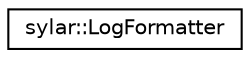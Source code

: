 digraph "类继承关系图"
{
 // LATEX_PDF_SIZE
  edge [fontname="Helvetica",fontsize="10",labelfontname="Helvetica",labelfontsize="10"];
  node [fontname="Helvetica",fontsize="10",shape=record];
  rankdir="LR";
  Node0 [label="sylar::LogFormatter",height=0.2,width=0.4,color="black", fillcolor="white", style="filled",URL="$classsylar_1_1LogFormatter.html",tooltip="日志格式化"];
}
